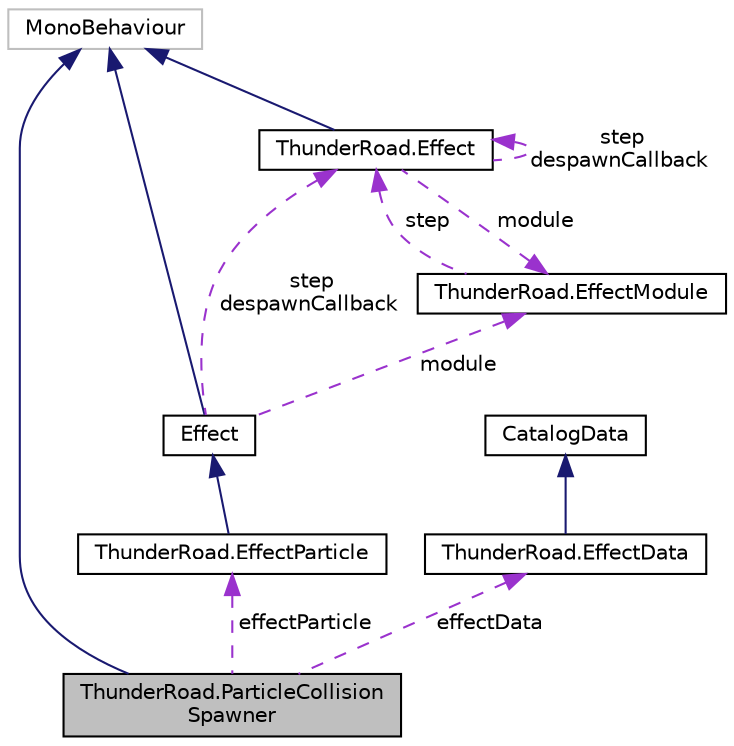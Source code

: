 digraph "ThunderRoad.ParticleCollisionSpawner"
{
 // LATEX_PDF_SIZE
  edge [fontname="Helvetica",fontsize="10",labelfontname="Helvetica",labelfontsize="10"];
  node [fontname="Helvetica",fontsize="10",shape=record];
  Node1 [label="ThunderRoad.ParticleCollision\lSpawner",height=0.2,width=0.4,color="black", fillcolor="grey75", style="filled", fontcolor="black",tooltip="Class ParticleCollisionSpawner. Implements the UnityEngine.MonoBehaviour"];
  Node2 -> Node1 [dir="back",color="midnightblue",fontsize="10",style="solid",fontname="Helvetica"];
  Node2 [label="MonoBehaviour",height=0.2,width=0.4,color="grey75", fillcolor="white", style="filled",tooltip=" "];
  Node3 -> Node1 [dir="back",color="darkorchid3",fontsize="10",style="dashed",label=" effectParticle" ,fontname="Helvetica"];
  Node3 [label="ThunderRoad.EffectParticle",height=0.2,width=0.4,color="black", fillcolor="white", style="filled",URL="$class_thunder_road_1_1_effect_particle.html",tooltip="Class EffectParticle. Implements the ThunderRoad.Effect"];
  Node4 -> Node3 [dir="back",color="midnightblue",fontsize="10",style="solid",fontname="Helvetica"];
  Node4 [label="Effect",height=0.2,width=0.4,color="black", fillcolor="white", style="filled",URL="$class_thunder_road_1_1_effect.html",tooltip="Class Effect. Implements the UnityEngine.MonoBehaviour"];
  Node2 -> Node4 [dir="back",color="midnightblue",fontsize="10",style="solid",fontname="Helvetica"];
  Node5 -> Node4 [dir="back",color="darkorchid3",fontsize="10",style="dashed",label=" step\ndespawnCallback" ,fontname="Helvetica"];
  Node5 [label="ThunderRoad.Effect",height=0.2,width=0.4,color="black", fillcolor="white", style="filled",URL="$class_thunder_road_1_1_effect.html",tooltip="Class Effect. Implements the UnityEngine.MonoBehaviour"];
  Node2 -> Node5 [dir="back",color="midnightblue",fontsize="10",style="solid",fontname="Helvetica"];
  Node5 -> Node5 [dir="back",color="darkorchid3",fontsize="10",style="dashed",label=" step\ndespawnCallback" ,fontname="Helvetica"];
  Node6 -> Node5 [dir="back",color="darkorchid3",fontsize="10",style="dashed",label=" module" ,fontname="Helvetica"];
  Node6 [label="ThunderRoad.EffectModule",height=0.2,width=0.4,color="black", fillcolor="white", style="filled",URL="$class_thunder_road_1_1_effect_module.html",tooltip="Class EffectModule."];
  Node5 -> Node6 [dir="back",color="darkorchid3",fontsize="10",style="dashed",label=" step" ,fontname="Helvetica"];
  Node6 -> Node4 [dir="back",color="darkorchid3",fontsize="10",style="dashed",label=" module" ,fontname="Helvetica"];
  Node7 -> Node1 [dir="back",color="darkorchid3",fontsize="10",style="dashed",label=" effectData" ,fontname="Helvetica"];
  Node7 [label="ThunderRoad.EffectData",height=0.2,width=0.4,color="black", fillcolor="white", style="filled",URL="$class_thunder_road_1_1_effect_data.html",tooltip="Class EffectData. Implements the ThunderRoad.CatalogData"];
  Node8 -> Node7 [dir="back",color="midnightblue",fontsize="10",style="solid",fontname="Helvetica"];
  Node8 [label="CatalogData",height=0.2,width=0.4,color="black", fillcolor="white", style="filled",URL="$class_thunder_road_1_1_catalog_data.html",tooltip="Class CatalogData."];
}

